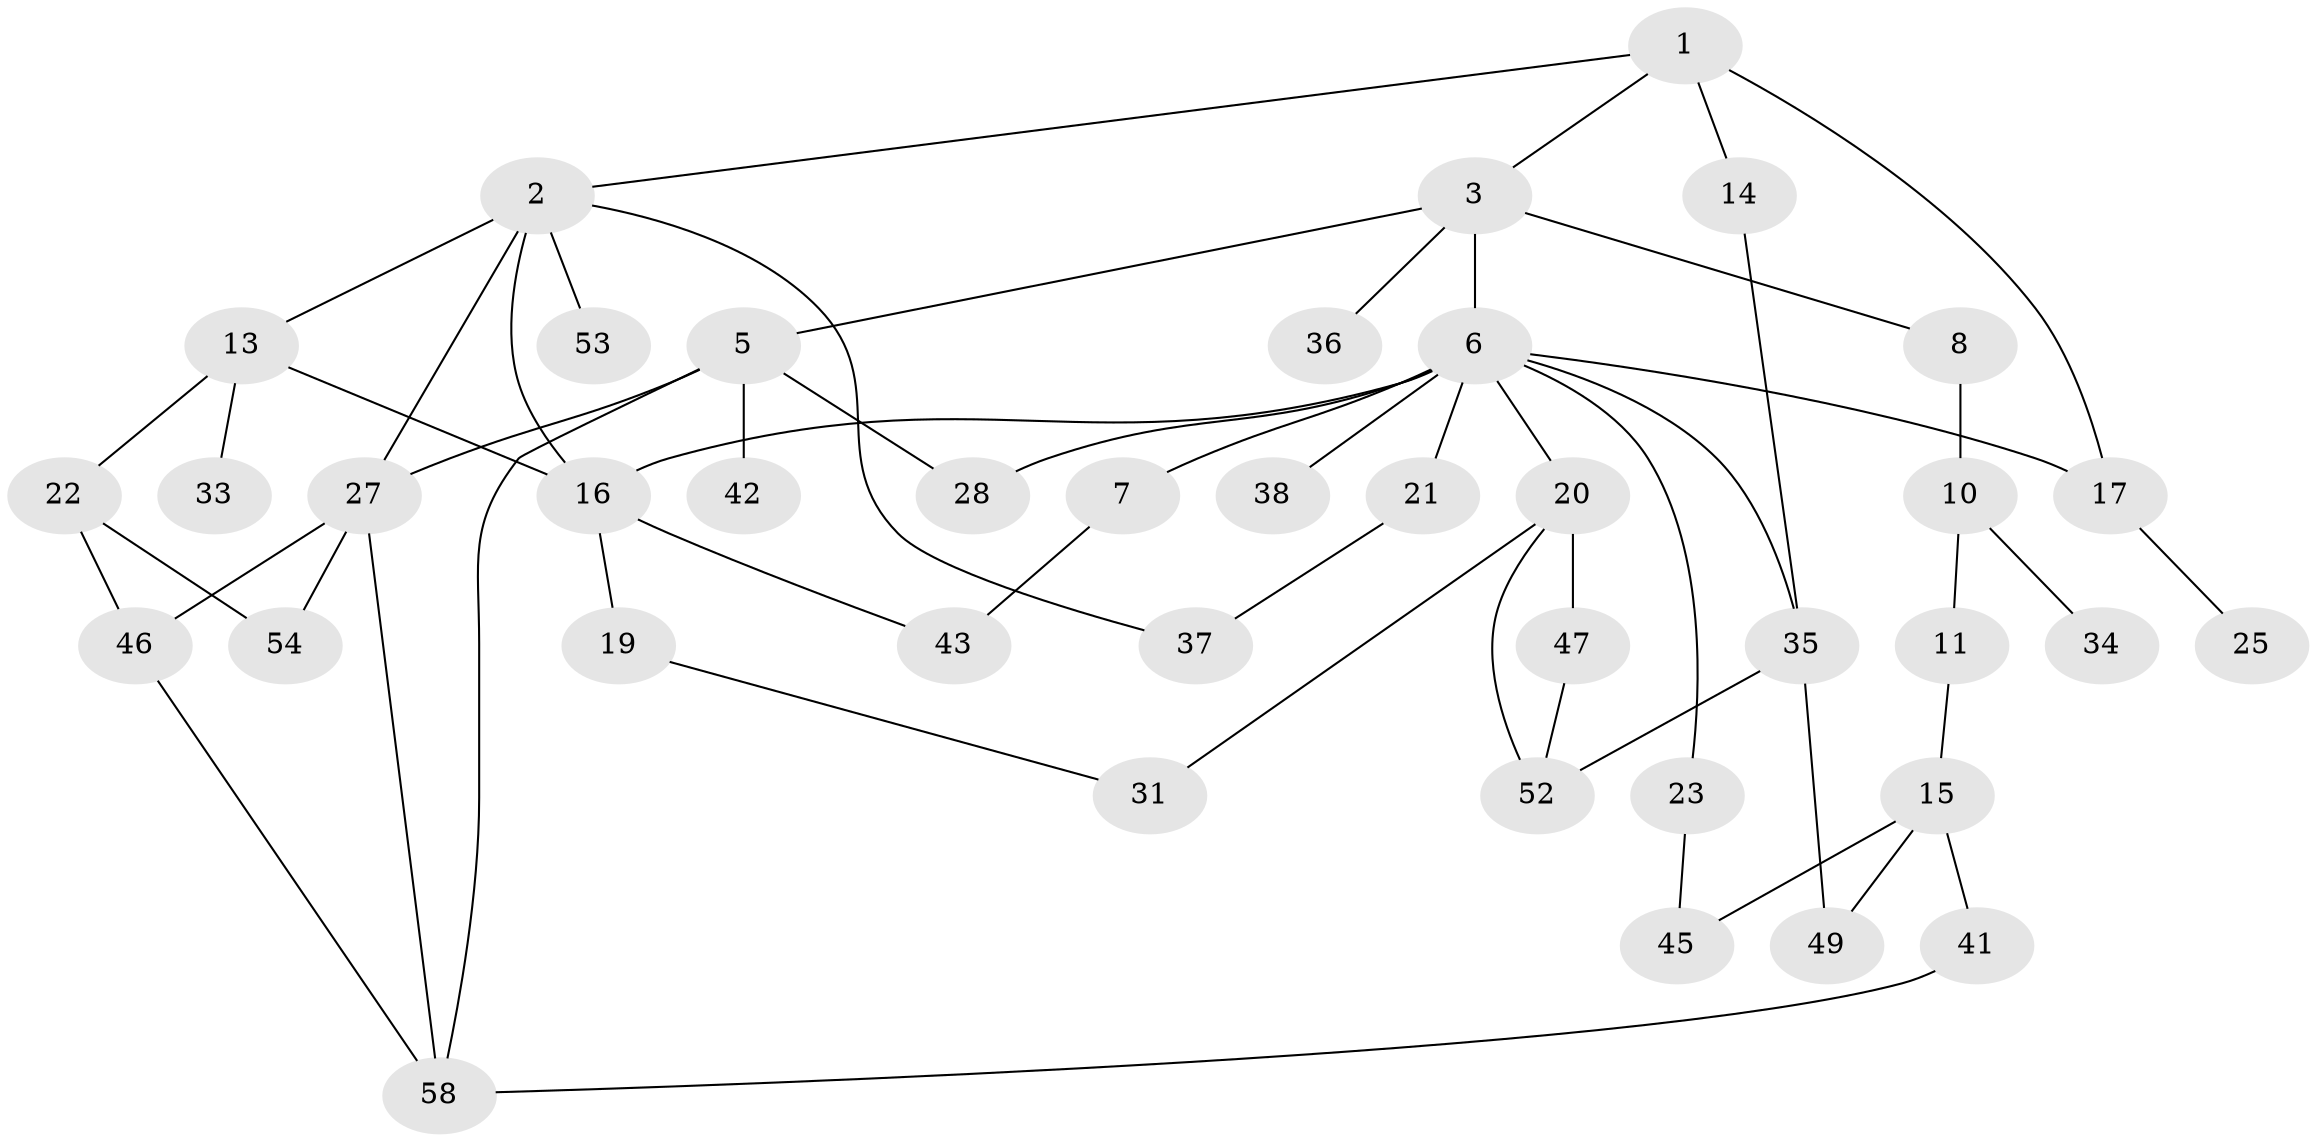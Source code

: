 // Generated by graph-tools (version 1.1) at 2025/51/02/27/25 19:51:36]
// undirected, 40 vertices, 57 edges
graph export_dot {
graph [start="1"]
  node [color=gray90,style=filled];
  1;
  2 [super="+24"];
  3 [super="+4"];
  5 [super="+12"];
  6 [super="+9"];
  7 [super="+57"];
  8 [super="+26"];
  10 [super="+30"];
  11 [super="+40"];
  13 [super="+55"];
  14 [super="+18"];
  15;
  16 [super="+48"];
  17;
  19 [super="+32"];
  20;
  21;
  22 [super="+29"];
  23;
  25;
  27 [super="+44"];
  28;
  31 [super="+39"];
  33 [super="+51"];
  34;
  35;
  36;
  37 [super="+50"];
  38;
  41;
  42;
  43;
  45;
  46;
  47;
  49;
  52 [super="+56"];
  53;
  54;
  58;
  1 -- 2;
  1 -- 3;
  1 -- 14;
  1 -- 17;
  2 -- 13;
  2 -- 27;
  2 -- 16;
  2 -- 53;
  2 -- 37;
  3 -- 5;
  3 -- 6;
  3 -- 36;
  3 -- 8;
  5 -- 28;
  5 -- 42;
  5 -- 58;
  5 -- 27;
  6 -- 7;
  6 -- 20;
  6 -- 35;
  6 -- 17;
  6 -- 23;
  6 -- 21;
  6 -- 38;
  6 -- 28;
  6 -- 16;
  7 -- 43;
  8 -- 10;
  10 -- 11;
  10 -- 34;
  11 -- 15;
  13 -- 16;
  13 -- 22;
  13 -- 33;
  14 -- 35;
  15 -- 41;
  15 -- 45;
  15 -- 49;
  16 -- 19;
  16 -- 43;
  17 -- 25;
  19 -- 31;
  20 -- 31;
  20 -- 47;
  20 -- 52;
  21 -- 37;
  22 -- 54;
  22 -- 46;
  23 -- 45;
  27 -- 58;
  27 -- 46;
  27 -- 54;
  35 -- 49;
  35 -- 52;
  41 -- 58;
  46 -- 58;
  47 -- 52;
}
